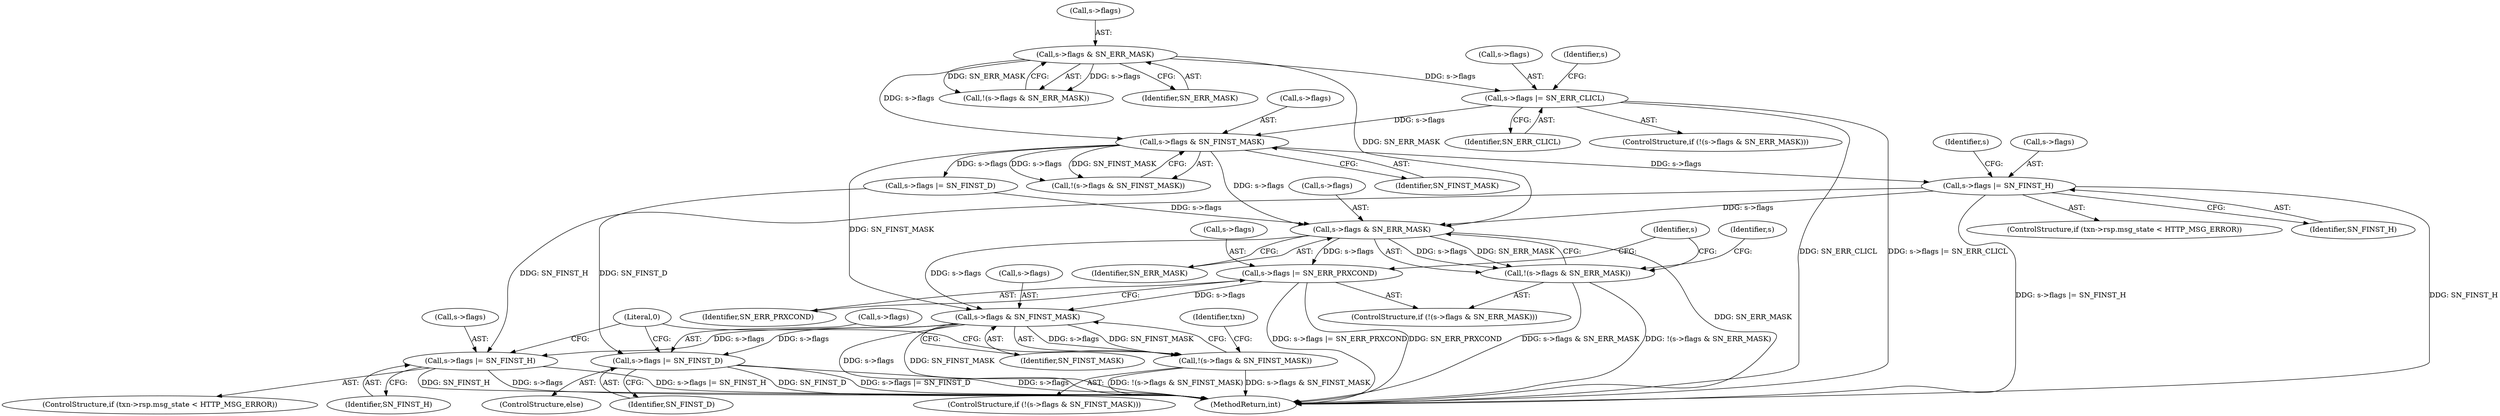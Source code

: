 digraph "0_haproxy_b4d05093bc89f71377230228007e69a1434c1a0c_0@pointer" {
"1000701" [label="(Call,s->flags |= SN_FINST_H)"];
"1000687" [label="(Call,s->flags & SN_FINST_MASK)"];
"1000680" [label="(Call,s->flags |= SN_ERR_CLICL)"];
"1000675" [label="(Call,s->flags & SN_ERR_MASK)"];
"1000852" [label="(Call,s->flags & SN_ERR_MASK)"];
"1000851" [label="(Call,!(s->flags & SN_ERR_MASK))"];
"1000857" [label="(Call,s->flags |= SN_ERR_PRXCOND)"];
"1000864" [label="(Call,s->flags & SN_FINST_MASK)"];
"1000863" [label="(Call,!(s->flags & SN_FINST_MASK))"];
"1000878" [label="(Call,s->flags |= SN_FINST_H)"];
"1000884" [label="(Call,s->flags |= SN_FINST_D)"];
"1000674" [label="(Call,!(s->flags & SN_ERR_MASK))"];
"1000859" [label="(Identifier,s)"];
"1000870" [label="(ControlStructure,if (txn->rsp.msg_state < HTTP_MSG_ERROR))"];
"1000691" [label="(Identifier,SN_FINST_MASK)"];
"1001006" [label="(MethodReturn,int)"];
"1000874" [label="(Identifier,txn)"];
"1000693" [label="(ControlStructure,if (txn->rsp.msg_state < HTTP_MSG_ERROR))"];
"1000862" [label="(ControlStructure,if (!(s->flags & SN_FINST_MASK)))"];
"1000857" [label="(Call,s->flags |= SN_ERR_PRXCOND)"];
"1000866" [label="(Identifier,s)"];
"1000681" [label="(Call,s->flags)"];
"1000868" [label="(Identifier,SN_FINST_MASK)"];
"1000890" [label="(Literal,0)"];
"1000851" [label="(Call,!(s->flags & SN_ERR_MASK))"];
"1000701" [label="(Call,s->flags |= SN_FINST_H)"];
"1000883" [label="(ControlStructure,else)"];
"1000856" [label="(Identifier,SN_ERR_MASK)"];
"1000884" [label="(Call,s->flags |= SN_FINST_D)"];
"1000688" [label="(Call,s->flags)"];
"1000716" [label="(Identifier,s)"];
"1000858" [label="(Call,s->flags)"];
"1000861" [label="(Identifier,SN_ERR_PRXCOND)"];
"1000879" [label="(Call,s->flags)"];
"1000888" [label="(Identifier,SN_FINST_D)"];
"1000853" [label="(Call,s->flags)"];
"1000707" [label="(Call,s->flags |= SN_FINST_D)"];
"1000878" [label="(Call,s->flags |= SN_FINST_H)"];
"1000885" [label="(Call,s->flags)"];
"1000882" [label="(Identifier,SN_FINST_H)"];
"1000676" [label="(Call,s->flags)"];
"1000852" [label="(Call,s->flags & SN_ERR_MASK)"];
"1000864" [label="(Call,s->flags & SN_FINST_MASK)"];
"1000850" [label="(ControlStructure,if (!(s->flags & SN_ERR_MASK)))"];
"1000679" [label="(Identifier,SN_ERR_MASK)"];
"1000863" [label="(Call,!(s->flags & SN_FINST_MASK))"];
"1000702" [label="(Call,s->flags)"];
"1000689" [label="(Identifier,s)"];
"1000684" [label="(Identifier,SN_ERR_CLICL)"];
"1000705" [label="(Identifier,SN_FINST_H)"];
"1000673" [label="(ControlStructure,if (!(s->flags & SN_ERR_MASK)))"];
"1000686" [label="(Call,!(s->flags & SN_FINST_MASK))"];
"1000675" [label="(Call,s->flags & SN_ERR_MASK)"];
"1000865" [label="(Call,s->flags)"];
"1000680" [label="(Call,s->flags |= SN_ERR_CLICL)"];
"1000687" [label="(Call,s->flags & SN_FINST_MASK)"];
"1000701" -> "1000693"  [label="AST: "];
"1000701" -> "1000705"  [label="CFG: "];
"1000702" -> "1000701"  [label="AST: "];
"1000705" -> "1000701"  [label="AST: "];
"1000716" -> "1000701"  [label="CFG: "];
"1000701" -> "1001006"  [label="DDG: s->flags |= SN_FINST_H"];
"1000701" -> "1001006"  [label="DDG: SN_FINST_H"];
"1000687" -> "1000701"  [label="DDG: s->flags"];
"1000701" -> "1000852"  [label="DDG: s->flags"];
"1000701" -> "1000878"  [label="DDG: SN_FINST_H"];
"1000687" -> "1000686"  [label="AST: "];
"1000687" -> "1000691"  [label="CFG: "];
"1000688" -> "1000687"  [label="AST: "];
"1000691" -> "1000687"  [label="AST: "];
"1000686" -> "1000687"  [label="CFG: "];
"1000687" -> "1000686"  [label="DDG: s->flags"];
"1000687" -> "1000686"  [label="DDG: SN_FINST_MASK"];
"1000680" -> "1000687"  [label="DDG: s->flags"];
"1000675" -> "1000687"  [label="DDG: s->flags"];
"1000687" -> "1000707"  [label="DDG: s->flags"];
"1000687" -> "1000852"  [label="DDG: s->flags"];
"1000687" -> "1000864"  [label="DDG: SN_FINST_MASK"];
"1000680" -> "1000673"  [label="AST: "];
"1000680" -> "1000684"  [label="CFG: "];
"1000681" -> "1000680"  [label="AST: "];
"1000684" -> "1000680"  [label="AST: "];
"1000689" -> "1000680"  [label="CFG: "];
"1000680" -> "1001006"  [label="DDG: SN_ERR_CLICL"];
"1000680" -> "1001006"  [label="DDG: s->flags |= SN_ERR_CLICL"];
"1000675" -> "1000680"  [label="DDG: s->flags"];
"1000675" -> "1000674"  [label="AST: "];
"1000675" -> "1000679"  [label="CFG: "];
"1000676" -> "1000675"  [label="AST: "];
"1000679" -> "1000675"  [label="AST: "];
"1000674" -> "1000675"  [label="CFG: "];
"1000675" -> "1000674"  [label="DDG: s->flags"];
"1000675" -> "1000674"  [label="DDG: SN_ERR_MASK"];
"1000675" -> "1000852"  [label="DDG: SN_ERR_MASK"];
"1000852" -> "1000851"  [label="AST: "];
"1000852" -> "1000856"  [label="CFG: "];
"1000853" -> "1000852"  [label="AST: "];
"1000856" -> "1000852"  [label="AST: "];
"1000851" -> "1000852"  [label="CFG: "];
"1000852" -> "1001006"  [label="DDG: SN_ERR_MASK"];
"1000852" -> "1000851"  [label="DDG: s->flags"];
"1000852" -> "1000851"  [label="DDG: SN_ERR_MASK"];
"1000707" -> "1000852"  [label="DDG: s->flags"];
"1000852" -> "1000857"  [label="DDG: s->flags"];
"1000852" -> "1000864"  [label="DDG: s->flags"];
"1000851" -> "1000850"  [label="AST: "];
"1000859" -> "1000851"  [label="CFG: "];
"1000866" -> "1000851"  [label="CFG: "];
"1000851" -> "1001006"  [label="DDG: !(s->flags & SN_ERR_MASK)"];
"1000851" -> "1001006"  [label="DDG: s->flags & SN_ERR_MASK"];
"1000857" -> "1000850"  [label="AST: "];
"1000857" -> "1000861"  [label="CFG: "];
"1000858" -> "1000857"  [label="AST: "];
"1000861" -> "1000857"  [label="AST: "];
"1000866" -> "1000857"  [label="CFG: "];
"1000857" -> "1001006"  [label="DDG: s->flags |= SN_ERR_PRXCOND"];
"1000857" -> "1001006"  [label="DDG: SN_ERR_PRXCOND"];
"1000857" -> "1000864"  [label="DDG: s->flags"];
"1000864" -> "1000863"  [label="AST: "];
"1000864" -> "1000868"  [label="CFG: "];
"1000865" -> "1000864"  [label="AST: "];
"1000868" -> "1000864"  [label="AST: "];
"1000863" -> "1000864"  [label="CFG: "];
"1000864" -> "1001006"  [label="DDG: s->flags"];
"1000864" -> "1001006"  [label="DDG: SN_FINST_MASK"];
"1000864" -> "1000863"  [label="DDG: s->flags"];
"1000864" -> "1000863"  [label="DDG: SN_FINST_MASK"];
"1000864" -> "1000878"  [label="DDG: s->flags"];
"1000864" -> "1000884"  [label="DDG: s->flags"];
"1000863" -> "1000862"  [label="AST: "];
"1000874" -> "1000863"  [label="CFG: "];
"1000890" -> "1000863"  [label="CFG: "];
"1000863" -> "1001006"  [label="DDG: s->flags & SN_FINST_MASK"];
"1000863" -> "1001006"  [label="DDG: !(s->flags & SN_FINST_MASK)"];
"1000878" -> "1000870"  [label="AST: "];
"1000878" -> "1000882"  [label="CFG: "];
"1000879" -> "1000878"  [label="AST: "];
"1000882" -> "1000878"  [label="AST: "];
"1000890" -> "1000878"  [label="CFG: "];
"1000878" -> "1001006"  [label="DDG: s->flags |= SN_FINST_H"];
"1000878" -> "1001006"  [label="DDG: SN_FINST_H"];
"1000878" -> "1001006"  [label="DDG: s->flags"];
"1000884" -> "1000883"  [label="AST: "];
"1000884" -> "1000888"  [label="CFG: "];
"1000885" -> "1000884"  [label="AST: "];
"1000888" -> "1000884"  [label="AST: "];
"1000890" -> "1000884"  [label="CFG: "];
"1000884" -> "1001006"  [label="DDG: s->flags |= SN_FINST_D"];
"1000884" -> "1001006"  [label="DDG: s->flags"];
"1000884" -> "1001006"  [label="DDG: SN_FINST_D"];
"1000707" -> "1000884"  [label="DDG: SN_FINST_D"];
}
